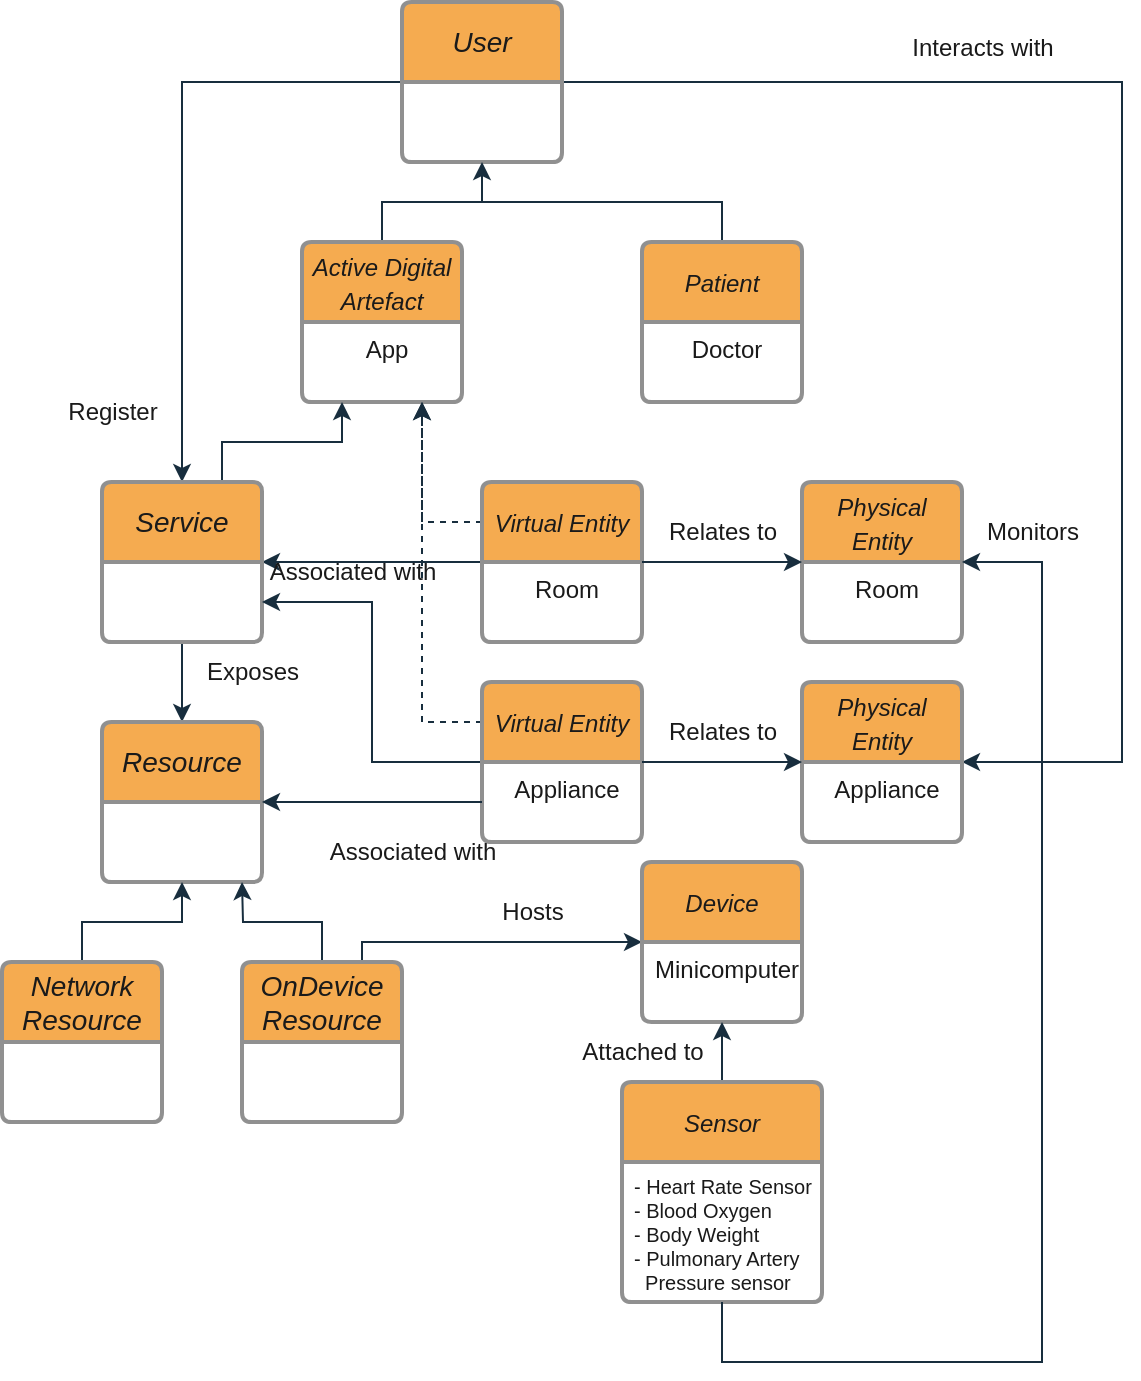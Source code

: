 <mxfile version="21.7.4" type="github">
  <diagram name="Page-1" id="26-dwmAiviZt6TYLzP4I">
    <mxGraphModel dx="1323" dy="773" grid="1" gridSize="10" guides="1" tooltips="1" connect="1" arrows="1" fold="1" page="1" pageScale="1" pageWidth="827" pageHeight="1169" math="0" shadow="0">
      <root>
        <mxCell id="0" />
        <mxCell id="1" parent="0" />
        <mxCell id="--w28whlUvl7S-UnBbm3-38" style="edgeStyle=orthogonalEdgeStyle;rounded=0;orthogonalLoop=1;jettySize=auto;html=1;exitX=0;exitY=0.5;exitDx=0;exitDy=0;entryX=0.5;entryY=0;entryDx=0;entryDy=0;labelBackgroundColor=none;strokeColor=#182E3E;fontColor=default;" edge="1" parent="1" source="--w28whlUvl7S-UnBbm3-2" target="--w28whlUvl7S-UnBbm3-20">
          <mxGeometry relative="1" as="geometry" />
        </mxCell>
        <mxCell id="--w28whlUvl7S-UnBbm3-60" style="edgeStyle=orthogonalEdgeStyle;rounded=0;orthogonalLoop=1;jettySize=auto;html=1;exitX=1;exitY=0.5;exitDx=0;exitDy=0;entryX=1;entryY=0;entryDx=0;entryDy=0;labelBackgroundColor=none;strokeColor=#182E3E;fontColor=default;" edge="1" parent="1" source="--w28whlUvl7S-UnBbm3-2" target="--w28whlUvl7S-UnBbm3-54">
          <mxGeometry relative="1" as="geometry">
            <Array as="points">
              <mxPoint x="600" y="160" />
              <mxPoint x="600" y="500" />
            </Array>
          </mxGeometry>
        </mxCell>
        <mxCell id="--w28whlUvl7S-UnBbm3-2" value="&lt;i&gt;User&lt;/i&gt;" style="swimlane;childLayout=stackLayout;horizontal=1;startSize=40;horizontalStack=0;rounded=1;fontSize=14;fontStyle=0;strokeWidth=2;resizeParent=0;resizeLast=1;shadow=0;dashed=0;align=center;arcSize=4;whiteSpace=wrap;html=1;labelBackgroundColor=none;fillColor=#F5AB50;strokeColor=#909090;fontColor=#1A1A1A;" vertex="1" parent="1">
          <mxGeometry x="240" y="120" width="80" height="80" as="geometry">
            <mxRectangle x="250" y="150" width="80" height="50" as="alternateBounds" />
          </mxGeometry>
        </mxCell>
        <mxCell id="--w28whlUvl7S-UnBbm3-16" style="edgeStyle=orthogonalEdgeStyle;rounded=0;orthogonalLoop=1;jettySize=auto;html=1;exitX=0.5;exitY=0;exitDx=0;exitDy=0;entryX=0.5;entryY=1;entryDx=0;entryDy=0;labelBackgroundColor=none;strokeColor=#182E3E;fontColor=default;" edge="1" parent="1" source="--w28whlUvl7S-UnBbm3-10" target="--w28whlUvl7S-UnBbm3-2">
          <mxGeometry relative="1" as="geometry" />
        </mxCell>
        <mxCell id="--w28whlUvl7S-UnBbm3-10" value="&lt;i style=&quot;border-color: var(--border-color); font-size: 12px;&quot;&gt;Active Digital Artefact&lt;/i&gt;" style="swimlane;childLayout=stackLayout;horizontal=1;startSize=40;horizontalStack=0;rounded=1;fontSize=14;fontStyle=0;strokeWidth=2;resizeParent=0;resizeLast=1;shadow=0;dashed=0;align=center;arcSize=4;whiteSpace=wrap;html=1;labelBackgroundColor=none;fillColor=#F5AB50;strokeColor=#909090;fontColor=#1A1A1A;" vertex="1" parent="1">
          <mxGeometry x="190" y="240" width="80" height="80" as="geometry" />
        </mxCell>
        <mxCell id="--w28whlUvl7S-UnBbm3-11" value="&lt;div style=&quot;&quot;&gt;&lt;span style=&quot;background-color: initial;&quot;&gt;App&lt;/span&gt;&lt;/div&gt;" style="align=center;strokeColor=none;fillColor=none;spacingLeft=4;fontSize=12;verticalAlign=top;resizable=0;rotatable=0;part=1;html=1;labelBackgroundColor=none;fontColor=#1A1A1A;" vertex="1" parent="--w28whlUvl7S-UnBbm3-10">
          <mxGeometry y="40" width="80" height="40" as="geometry" />
        </mxCell>
        <mxCell id="--w28whlUvl7S-UnBbm3-17" style="edgeStyle=orthogonalEdgeStyle;rounded=0;orthogonalLoop=1;jettySize=auto;html=1;exitX=0.5;exitY=0;exitDx=0;exitDy=0;endArrow=none;endFill=0;labelBackgroundColor=none;strokeColor=#182E3E;fontColor=default;" edge="1" parent="1" source="--w28whlUvl7S-UnBbm3-13">
          <mxGeometry relative="1" as="geometry">
            <mxPoint x="280" y="220" as="targetPoint" />
            <Array as="points">
              <mxPoint x="400" y="220" />
            </Array>
          </mxGeometry>
        </mxCell>
        <mxCell id="--w28whlUvl7S-UnBbm3-13" value="&lt;i style=&quot;border-color: var(--border-color); font-size: 12px;&quot;&gt;Patient&lt;/i&gt;" style="swimlane;childLayout=stackLayout;horizontal=1;startSize=40;horizontalStack=0;rounded=1;fontSize=14;fontStyle=0;strokeWidth=2;resizeParent=0;resizeLast=1;shadow=0;dashed=0;align=center;arcSize=4;whiteSpace=wrap;html=1;labelBackgroundColor=none;fillColor=#F5AB50;strokeColor=#909090;fontColor=#1A1A1A;" vertex="1" parent="1">
          <mxGeometry x="360" y="240" width="80" height="80" as="geometry" />
        </mxCell>
        <mxCell id="--w28whlUvl7S-UnBbm3-14" value="&lt;div style=&quot;&quot;&gt;Doctor&lt;/div&gt;" style="align=center;strokeColor=none;fillColor=none;spacingLeft=4;fontSize=12;verticalAlign=top;resizable=0;rotatable=0;part=1;html=1;labelBackgroundColor=none;fontColor=#1A1A1A;" vertex="1" parent="--w28whlUvl7S-UnBbm3-13">
          <mxGeometry y="40" width="80" height="40" as="geometry" />
        </mxCell>
        <mxCell id="--w28whlUvl7S-UnBbm3-37" value="&lt;div style=&quot;&quot;&gt;&lt;br&gt;&lt;/div&gt;" style="align=center;strokeColor=none;fillColor=none;spacingLeft=4;fontSize=12;verticalAlign=top;resizable=0;rotatable=0;part=1;html=1;labelBackgroundColor=none;fontColor=#1A1A1A;" vertex="1" parent="--w28whlUvl7S-UnBbm3-13">
          <mxGeometry y="80" width="80" as="geometry" />
        </mxCell>
        <mxCell id="--w28whlUvl7S-UnBbm3-43" style="edgeStyle=orthogonalEdgeStyle;rounded=0;orthogonalLoop=1;jettySize=auto;html=1;exitX=0;exitY=0.5;exitDx=0;exitDy=0;entryX=1;entryY=0.5;entryDx=0;entryDy=0;labelBackgroundColor=none;strokeColor=#182E3E;fontColor=default;" edge="1" parent="1" source="--w28whlUvl7S-UnBbm3-18" target="--w28whlUvl7S-UnBbm3-20">
          <mxGeometry relative="1" as="geometry" />
        </mxCell>
        <mxCell id="--w28whlUvl7S-UnBbm3-58" style="edgeStyle=orthogonalEdgeStyle;rounded=0;orthogonalLoop=1;jettySize=auto;html=1;exitX=0;exitY=0.25;exitDx=0;exitDy=0;entryX=0.75;entryY=1;entryDx=0;entryDy=0;dashed=1;labelBackgroundColor=none;strokeColor=#182E3E;fontColor=default;" edge="1" parent="1" source="--w28whlUvl7S-UnBbm3-18" target="--w28whlUvl7S-UnBbm3-11">
          <mxGeometry relative="1" as="geometry" />
        </mxCell>
        <mxCell id="--w28whlUvl7S-UnBbm3-18" value="&lt;i style=&quot;border-color: var(--border-color); font-size: 12px;&quot;&gt;Virtual Entity&lt;/i&gt;" style="swimlane;childLayout=stackLayout;horizontal=1;startSize=40;horizontalStack=0;rounded=1;fontSize=14;fontStyle=0;strokeWidth=2;resizeParent=0;resizeLast=1;shadow=0;dashed=0;align=center;arcSize=4;whiteSpace=wrap;html=1;labelBackgroundColor=none;fillColor=#F5AB50;strokeColor=#909090;fontColor=#1A1A1A;" vertex="1" parent="1">
          <mxGeometry x="280" y="360" width="80" height="80" as="geometry" />
        </mxCell>
        <mxCell id="--w28whlUvl7S-UnBbm3-19" value="&lt;div style=&quot;&quot;&gt;&lt;span style=&quot;background-color: initial;&quot;&gt;Room&lt;/span&gt;&lt;/div&gt;" style="align=center;strokeColor=none;fillColor=none;spacingLeft=4;fontSize=12;verticalAlign=top;resizable=0;rotatable=0;part=1;html=1;labelBackgroundColor=none;fontColor=#1A1A1A;" vertex="1" parent="--w28whlUvl7S-UnBbm3-18">
          <mxGeometry y="40" width="80" height="40" as="geometry" />
        </mxCell>
        <mxCell id="--w28whlUvl7S-UnBbm3-39" style="edgeStyle=orthogonalEdgeStyle;rounded=0;orthogonalLoop=1;jettySize=auto;html=1;exitX=0.5;exitY=1;exitDx=0;exitDy=0;entryX=0.5;entryY=0;entryDx=0;entryDy=0;labelBackgroundColor=none;strokeColor=#182E3E;fontColor=default;" edge="1" parent="1" source="--w28whlUvl7S-UnBbm3-20" target="--w28whlUvl7S-UnBbm3-21">
          <mxGeometry relative="1" as="geometry" />
        </mxCell>
        <mxCell id="--w28whlUvl7S-UnBbm3-57" style="edgeStyle=orthogonalEdgeStyle;rounded=0;orthogonalLoop=1;jettySize=auto;html=1;exitX=0.75;exitY=0;exitDx=0;exitDy=0;entryX=0.25;entryY=1;entryDx=0;entryDy=0;labelBackgroundColor=none;strokeColor=#182E3E;fontColor=default;" edge="1" parent="1" source="--w28whlUvl7S-UnBbm3-20" target="--w28whlUvl7S-UnBbm3-11">
          <mxGeometry relative="1" as="geometry" />
        </mxCell>
        <mxCell id="--w28whlUvl7S-UnBbm3-20" value="&lt;i&gt;Service&lt;/i&gt;" style="swimlane;childLayout=stackLayout;horizontal=1;startSize=40;horizontalStack=0;rounded=1;fontSize=14;fontStyle=0;strokeWidth=2;resizeParent=0;resizeLast=1;shadow=0;dashed=0;align=center;arcSize=4;whiteSpace=wrap;html=1;labelBackgroundColor=none;fillColor=#F5AB50;strokeColor=#909090;fontColor=#1A1A1A;" vertex="1" parent="1">
          <mxGeometry x="90" y="360" width="80" height="80" as="geometry">
            <mxRectangle x="250" y="150" width="80" height="50" as="alternateBounds" />
          </mxGeometry>
        </mxCell>
        <mxCell id="--w28whlUvl7S-UnBbm3-21" value="&lt;i&gt;Resource&lt;/i&gt;" style="swimlane;childLayout=stackLayout;horizontal=1;startSize=40;horizontalStack=0;rounded=1;fontSize=14;fontStyle=0;strokeWidth=2;resizeParent=0;resizeLast=1;shadow=0;dashed=0;align=center;arcSize=4;whiteSpace=wrap;html=1;labelBackgroundColor=none;fillColor=#F5AB50;strokeColor=#909090;fontColor=#1A1A1A;" vertex="1" parent="1">
          <mxGeometry x="90" y="480" width="80" height="80" as="geometry">
            <mxRectangle x="250" y="150" width="80" height="50" as="alternateBounds" />
          </mxGeometry>
        </mxCell>
        <mxCell id="--w28whlUvl7S-UnBbm3-40" style="edgeStyle=orthogonalEdgeStyle;rounded=0;orthogonalLoop=1;jettySize=auto;html=1;exitX=0.5;exitY=0;exitDx=0;exitDy=0;entryX=0.5;entryY=1;entryDx=0;entryDy=0;labelBackgroundColor=none;strokeColor=#182E3E;fontColor=default;" edge="1" parent="1" source="--w28whlUvl7S-UnBbm3-22" target="--w28whlUvl7S-UnBbm3-21">
          <mxGeometry relative="1" as="geometry" />
        </mxCell>
        <mxCell id="--w28whlUvl7S-UnBbm3-22" value="&lt;i&gt;Network Resource&lt;/i&gt;" style="swimlane;childLayout=stackLayout;horizontal=1;startSize=40;horizontalStack=0;rounded=1;fontSize=14;fontStyle=0;strokeWidth=2;resizeParent=0;resizeLast=1;shadow=0;dashed=0;align=center;arcSize=4;whiteSpace=wrap;html=1;labelBackgroundColor=none;fillColor=#F5AB50;strokeColor=#909090;fontColor=#1A1A1A;" vertex="1" parent="1">
          <mxGeometry x="40" y="600" width="80" height="80" as="geometry">
            <mxRectangle x="250" y="150" width="80" height="50" as="alternateBounds" />
          </mxGeometry>
        </mxCell>
        <mxCell id="--w28whlUvl7S-UnBbm3-41" style="edgeStyle=orthogonalEdgeStyle;rounded=0;orthogonalLoop=1;jettySize=auto;html=1;exitX=0.5;exitY=0;exitDx=0;exitDy=0;labelBackgroundColor=none;strokeColor=#182E3E;fontColor=default;" edge="1" parent="1" source="--w28whlUvl7S-UnBbm3-23">
          <mxGeometry relative="1" as="geometry">
            <mxPoint x="160" y="560" as="targetPoint" />
          </mxGeometry>
        </mxCell>
        <mxCell id="--w28whlUvl7S-UnBbm3-71" style="edgeStyle=orthogonalEdgeStyle;rounded=0;orthogonalLoop=1;jettySize=auto;html=1;exitX=0.75;exitY=0;exitDx=0;exitDy=0;entryX=0;entryY=0;entryDx=0;entryDy=0;strokeColor=#182E3E;fontColor=#1A1A1A;" edge="1" parent="1" source="--w28whlUvl7S-UnBbm3-23" target="--w28whlUvl7S-UnBbm3-32">
          <mxGeometry relative="1" as="geometry">
            <Array as="points">
              <mxPoint x="220" y="590" />
              <mxPoint x="360" y="590" />
            </Array>
          </mxGeometry>
        </mxCell>
        <mxCell id="--w28whlUvl7S-UnBbm3-23" value="&lt;i&gt;OnDevice Resource&lt;/i&gt;" style="swimlane;childLayout=stackLayout;horizontal=1;startSize=40;horizontalStack=0;rounded=1;fontSize=14;fontStyle=0;strokeWidth=2;resizeParent=0;resizeLast=1;shadow=0;dashed=0;align=center;arcSize=4;whiteSpace=wrap;html=1;labelBackgroundColor=none;fillColor=#F5AB50;strokeColor=#909090;fontColor=#1A1A1A;" vertex="1" parent="1">
          <mxGeometry x="160" y="600" width="80" height="80" as="geometry">
            <mxRectangle x="250" y="150" width="80" height="50" as="alternateBounds" />
          </mxGeometry>
        </mxCell>
        <mxCell id="--w28whlUvl7S-UnBbm3-26" value="&lt;i style=&quot;border-color: var(--border-color); font-size: 12px;&quot;&gt;Physical Entity&lt;/i&gt;" style="swimlane;childLayout=stackLayout;horizontal=1;startSize=40;horizontalStack=0;rounded=1;fontSize=14;fontStyle=0;strokeWidth=2;resizeParent=0;resizeLast=1;shadow=0;dashed=0;align=center;arcSize=4;whiteSpace=wrap;html=1;labelBackgroundColor=none;fillColor=#F5AB50;strokeColor=#909090;fontColor=#1A1A1A;" vertex="1" parent="1">
          <mxGeometry x="440" y="360" width="80" height="80" as="geometry" />
        </mxCell>
        <mxCell id="--w28whlUvl7S-UnBbm3-27" value="&lt;div style=&quot;&quot;&gt;&lt;span style=&quot;background-color: initial;&quot;&gt;Room&lt;/span&gt;&lt;/div&gt;" style="align=center;strokeColor=none;fillColor=none;spacingLeft=4;fontSize=12;verticalAlign=top;resizable=0;rotatable=0;part=1;html=1;labelBackgroundColor=none;fontColor=#1A1A1A;" vertex="1" parent="--w28whlUvl7S-UnBbm3-26">
          <mxGeometry y="40" width="80" height="40" as="geometry" />
        </mxCell>
        <mxCell id="--w28whlUvl7S-UnBbm3-31" value="&lt;span style=&quot;border-color: var(--border-color); font-size: 12px;&quot;&gt;Device&lt;/span&gt;" style="swimlane;childLayout=stackLayout;horizontal=1;startSize=40;horizontalStack=0;rounded=1;fontSize=14;fontStyle=2;strokeWidth=2;resizeParent=0;resizeLast=1;shadow=0;dashed=0;align=center;arcSize=4;whiteSpace=wrap;html=1;labelBackgroundColor=none;fillColor=#F5AB50;strokeColor=#909090;fontColor=#1A1A1A;" vertex="1" parent="1">
          <mxGeometry x="360" y="550" width="80" height="80" as="geometry" />
        </mxCell>
        <mxCell id="--w28whlUvl7S-UnBbm3-32" value="&lt;div style=&quot;&quot;&gt;&lt;span style=&quot;background-color: initial;&quot;&gt;Minicomputer&lt;/span&gt;&lt;/div&gt;" style="align=center;strokeColor=none;fillColor=none;spacingLeft=4;fontSize=12;verticalAlign=top;resizable=0;rotatable=0;part=1;html=1;labelBackgroundColor=none;fontColor=#1A1A1A;" vertex="1" parent="--w28whlUvl7S-UnBbm3-31">
          <mxGeometry y="40" width="80" height="40" as="geometry" />
        </mxCell>
        <mxCell id="--w28whlUvl7S-UnBbm3-48" style="edgeStyle=orthogonalEdgeStyle;rounded=0;orthogonalLoop=1;jettySize=auto;html=1;exitX=0.5;exitY=0;exitDx=0;exitDy=0;entryX=0.5;entryY=1;entryDx=0;entryDy=0;labelBackgroundColor=none;strokeColor=#182E3E;fontColor=default;" edge="1" parent="1" source="--w28whlUvl7S-UnBbm3-33" target="--w28whlUvl7S-UnBbm3-32">
          <mxGeometry relative="1" as="geometry" />
        </mxCell>
        <mxCell id="--w28whlUvl7S-UnBbm3-33" value="&lt;span style=&quot;border-color: var(--border-color); font-size: 12px;&quot;&gt;Sensor&lt;/span&gt;" style="swimlane;childLayout=stackLayout;horizontal=1;startSize=40;horizontalStack=0;rounded=1;fontSize=14;fontStyle=2;strokeWidth=2;resizeParent=0;resizeLast=1;shadow=0;dashed=0;align=center;arcSize=4;whiteSpace=wrap;html=1;labelBackgroundColor=none;fillColor=#F5AB50;strokeColor=#909090;fontColor=#1A1A1A;" vertex="1" parent="1">
          <mxGeometry x="350" y="660" width="100" height="110" as="geometry" />
        </mxCell>
        <mxCell id="--w28whlUvl7S-UnBbm3-34" value="&lt;div style=&quot;font-size: 10px;&quot;&gt;&lt;font style=&quot;font-size: 10px;&quot;&gt;- Heart Rate Sensor&lt;/font&gt;&lt;/div&gt;&lt;div style=&quot;font-size: 10px;&quot;&gt;&lt;font style=&quot;font-size: 10px;&quot;&gt;- Blood Oxygen&lt;/font&gt;&lt;/div&gt;&lt;div style=&quot;font-size: 10px;&quot;&gt;&lt;font style=&quot;font-size: 10px;&quot;&gt;- Body Weight&lt;/font&gt;&lt;/div&gt;&lt;div style=&quot;font-size: 10px;&quot;&gt;- Pulmonary Artery&amp;nbsp;&lt;/div&gt;&lt;div style=&quot;font-size: 10px;&quot;&gt;&amp;nbsp; Pressure sensor&lt;/div&gt;" style="align=left;strokeColor=none;fillColor=none;spacingLeft=4;fontSize=12;verticalAlign=top;resizable=0;rotatable=0;part=1;html=1;labelBackgroundColor=none;fontColor=#1A1A1A;" vertex="1" parent="--w28whlUvl7S-UnBbm3-33">
          <mxGeometry y="40" width="100" height="70" as="geometry" />
        </mxCell>
        <mxCell id="--w28whlUvl7S-UnBbm3-45" style="edgeStyle=orthogonalEdgeStyle;rounded=0;orthogonalLoop=1;jettySize=auto;html=1;exitX=1;exitY=0;exitDx=0;exitDy=0;entryX=0;entryY=0;entryDx=0;entryDy=0;labelBackgroundColor=none;strokeColor=#182E3E;fontColor=default;" edge="1" parent="1" source="--w28whlUvl7S-UnBbm3-19" target="--w28whlUvl7S-UnBbm3-27">
          <mxGeometry relative="1" as="geometry">
            <Array as="points">
              <mxPoint x="400" y="400" />
              <mxPoint x="400" y="400" />
            </Array>
          </mxGeometry>
        </mxCell>
        <mxCell id="--w28whlUvl7S-UnBbm3-49" style="edgeStyle=orthogonalEdgeStyle;rounded=0;orthogonalLoop=1;jettySize=auto;html=1;exitX=0.5;exitY=1;exitDx=0;exitDy=0;entryX=1;entryY=0;entryDx=0;entryDy=0;labelBackgroundColor=none;strokeColor=#182E3E;fontColor=default;" edge="1" parent="1" source="--w28whlUvl7S-UnBbm3-34" target="--w28whlUvl7S-UnBbm3-27">
          <mxGeometry relative="1" as="geometry">
            <Array as="points">
              <mxPoint x="400" y="800" />
              <mxPoint x="560" y="800" />
              <mxPoint x="560" y="400" />
            </Array>
          </mxGeometry>
        </mxCell>
        <mxCell id="--w28whlUvl7S-UnBbm3-56" style="edgeStyle=orthogonalEdgeStyle;rounded=0;orthogonalLoop=1;jettySize=auto;html=1;exitX=0;exitY=0.5;exitDx=0;exitDy=0;entryX=1;entryY=0.75;entryDx=0;entryDy=0;labelBackgroundColor=none;strokeColor=#182E3E;fontColor=default;" edge="1" parent="1" source="--w28whlUvl7S-UnBbm3-51" target="--w28whlUvl7S-UnBbm3-20">
          <mxGeometry relative="1" as="geometry" />
        </mxCell>
        <mxCell id="--w28whlUvl7S-UnBbm3-74" style="edgeStyle=orthogonalEdgeStyle;rounded=0;orthogonalLoop=1;jettySize=auto;html=1;exitX=0;exitY=0.25;exitDx=0;exitDy=0;entryX=0.75;entryY=1;entryDx=0;entryDy=0;strokeColor=#182E3E;fontColor=#1A1A1A;dashed=1;" edge="1" parent="1" source="--w28whlUvl7S-UnBbm3-51" target="--w28whlUvl7S-UnBbm3-11">
          <mxGeometry relative="1" as="geometry" />
        </mxCell>
        <mxCell id="--w28whlUvl7S-UnBbm3-51" value="&lt;i style=&quot;border-color: var(--border-color); font-size: 12px;&quot;&gt;Virtual Entity&lt;/i&gt;" style="swimlane;childLayout=stackLayout;horizontal=1;startSize=40;horizontalStack=0;rounded=1;fontSize=14;fontStyle=0;strokeWidth=2;resizeParent=0;resizeLast=1;shadow=0;dashed=0;align=center;arcSize=4;whiteSpace=wrap;html=1;labelBackgroundColor=none;fillColor=#F5AB50;strokeColor=#909090;fontColor=#1A1A1A;" vertex="1" parent="1">
          <mxGeometry x="280" y="460" width="80" height="80" as="geometry" />
        </mxCell>
        <mxCell id="--w28whlUvl7S-UnBbm3-52" value="&lt;div style=&quot;&quot;&gt;&lt;span style=&quot;background-color: initial;&quot;&gt;Appliance&lt;/span&gt;&lt;/div&gt;" style="align=center;strokeColor=none;fillColor=none;spacingLeft=4;fontSize=12;verticalAlign=top;resizable=0;rotatable=0;part=1;html=1;labelBackgroundColor=none;fontColor=#1A1A1A;" vertex="1" parent="--w28whlUvl7S-UnBbm3-51">
          <mxGeometry y="40" width="80" height="40" as="geometry" />
        </mxCell>
        <mxCell id="--w28whlUvl7S-UnBbm3-53" value="&lt;i style=&quot;border-color: var(--border-color); font-size: 12px;&quot;&gt;Physical Entity&lt;/i&gt;" style="swimlane;childLayout=stackLayout;horizontal=1;startSize=40;horizontalStack=0;rounded=1;fontSize=14;fontStyle=0;strokeWidth=2;resizeParent=0;resizeLast=1;shadow=0;dashed=0;align=center;arcSize=4;whiteSpace=wrap;html=1;labelBackgroundColor=none;fillColor=#F5AB50;strokeColor=#909090;fontColor=#1A1A1A;" vertex="1" parent="1">
          <mxGeometry x="440" y="460" width="80" height="80" as="geometry" />
        </mxCell>
        <mxCell id="--w28whlUvl7S-UnBbm3-54" value="&lt;div style=&quot;&quot;&gt;&lt;span style=&quot;background-color: initial;&quot;&gt;Appliance&lt;/span&gt;&lt;/div&gt;" style="align=center;strokeColor=none;fillColor=none;spacingLeft=4;fontSize=12;verticalAlign=top;resizable=0;rotatable=0;part=1;html=1;labelBackgroundColor=none;fontColor=#1A1A1A;" vertex="1" parent="--w28whlUvl7S-UnBbm3-53">
          <mxGeometry y="40" width="80" height="40" as="geometry" />
        </mxCell>
        <mxCell id="--w28whlUvl7S-UnBbm3-55" style="edgeStyle=orthogonalEdgeStyle;rounded=0;orthogonalLoop=1;jettySize=auto;html=1;exitX=1;exitY=0;exitDx=0;exitDy=0;entryX=0;entryY=0;entryDx=0;entryDy=0;labelBackgroundColor=none;strokeColor=#182E3E;fontColor=default;" edge="1" parent="1" source="--w28whlUvl7S-UnBbm3-52" target="--w28whlUvl7S-UnBbm3-54">
          <mxGeometry relative="1" as="geometry">
            <Array as="points">
              <mxPoint x="400" y="500" />
              <mxPoint x="400" y="500" />
            </Array>
          </mxGeometry>
        </mxCell>
        <mxCell id="--w28whlUvl7S-UnBbm3-63" value="Interacts with" style="text;html=1;align=center;verticalAlign=middle;resizable=0;points=[];autosize=1;strokeColor=none;fillColor=none;fontColor=#1A1A1A;" vertex="1" parent="1">
          <mxGeometry x="485" y="128" width="90" height="30" as="geometry" />
        </mxCell>
        <mxCell id="--w28whlUvl7S-UnBbm3-64" value="Monitors" style="text;html=1;align=center;verticalAlign=middle;resizable=0;points=[];autosize=1;strokeColor=none;fillColor=none;fontColor=#1A1A1A;" vertex="1" parent="1">
          <mxGeometry x="520" y="370" width="70" height="30" as="geometry" />
        </mxCell>
        <mxCell id="--w28whlUvl7S-UnBbm3-65" value="Attached to" style="text;html=1;align=center;verticalAlign=middle;resizable=0;points=[];autosize=1;strokeColor=none;fillColor=none;fontColor=#1A1A1A;" vertex="1" parent="1">
          <mxGeometry x="320" y="630" width="80" height="30" as="geometry" />
        </mxCell>
        <mxCell id="--w28whlUvl7S-UnBbm3-66" value="Hosts" style="text;html=1;align=center;verticalAlign=middle;resizable=0;points=[];autosize=1;strokeColor=none;fillColor=none;fontColor=#1A1A1A;" vertex="1" parent="1">
          <mxGeometry x="280" y="560" width="50" height="30" as="geometry" />
        </mxCell>
        <mxCell id="--w28whlUvl7S-UnBbm3-67" style="edgeStyle=orthogonalEdgeStyle;rounded=0;orthogonalLoop=1;jettySize=auto;html=1;exitX=0;exitY=0.5;exitDx=0;exitDy=0;entryX=1;entryY=0.5;entryDx=0;entryDy=0;strokeColor=#182E3E;fontColor=#1A1A1A;" edge="1" parent="1" source="--w28whlUvl7S-UnBbm3-52" target="--w28whlUvl7S-UnBbm3-21">
          <mxGeometry relative="1" as="geometry" />
        </mxCell>
        <mxCell id="--w28whlUvl7S-UnBbm3-68" value="Associated with" style="text;html=1;align=center;verticalAlign=middle;resizable=0;points=[];autosize=1;strokeColor=none;fillColor=none;fontColor=#1A1A1A;" vertex="1" parent="1">
          <mxGeometry x="190" y="530" width="110" height="30" as="geometry" />
        </mxCell>
        <mxCell id="--w28whlUvl7S-UnBbm3-69" value="Exposes" style="text;html=1;align=center;verticalAlign=middle;resizable=0;points=[];autosize=1;strokeColor=none;fillColor=none;fontColor=#1A1A1A;" vertex="1" parent="1">
          <mxGeometry x="130" y="440" width="70" height="30" as="geometry" />
        </mxCell>
        <mxCell id="--w28whlUvl7S-UnBbm3-70" value="Associated with" style="text;html=1;align=center;verticalAlign=middle;resizable=0;points=[];autosize=1;strokeColor=none;fillColor=none;fontColor=#1A1A1A;" vertex="1" parent="1">
          <mxGeometry x="160" y="390" width="110" height="30" as="geometry" />
        </mxCell>
        <mxCell id="--w28whlUvl7S-UnBbm3-75" value="Register" style="text;html=1;align=center;verticalAlign=middle;resizable=0;points=[];autosize=1;strokeColor=none;fillColor=none;fontColor=#1A1A1A;" vertex="1" parent="1">
          <mxGeometry x="60" y="310" width="70" height="30" as="geometry" />
        </mxCell>
        <mxCell id="--w28whlUvl7S-UnBbm3-76" value="Relates to" style="text;html=1;align=center;verticalAlign=middle;resizable=0;points=[];autosize=1;strokeColor=none;fillColor=none;fontColor=#1A1A1A;" vertex="1" parent="1">
          <mxGeometry x="360" y="370" width="80" height="30" as="geometry" />
        </mxCell>
        <mxCell id="--w28whlUvl7S-UnBbm3-77" value="Relates to" style="text;html=1;align=center;verticalAlign=middle;resizable=0;points=[];autosize=1;strokeColor=none;fillColor=none;fontColor=#1A1A1A;" vertex="1" parent="1">
          <mxGeometry x="360" y="470" width="80" height="30" as="geometry" />
        </mxCell>
      </root>
    </mxGraphModel>
  </diagram>
</mxfile>
